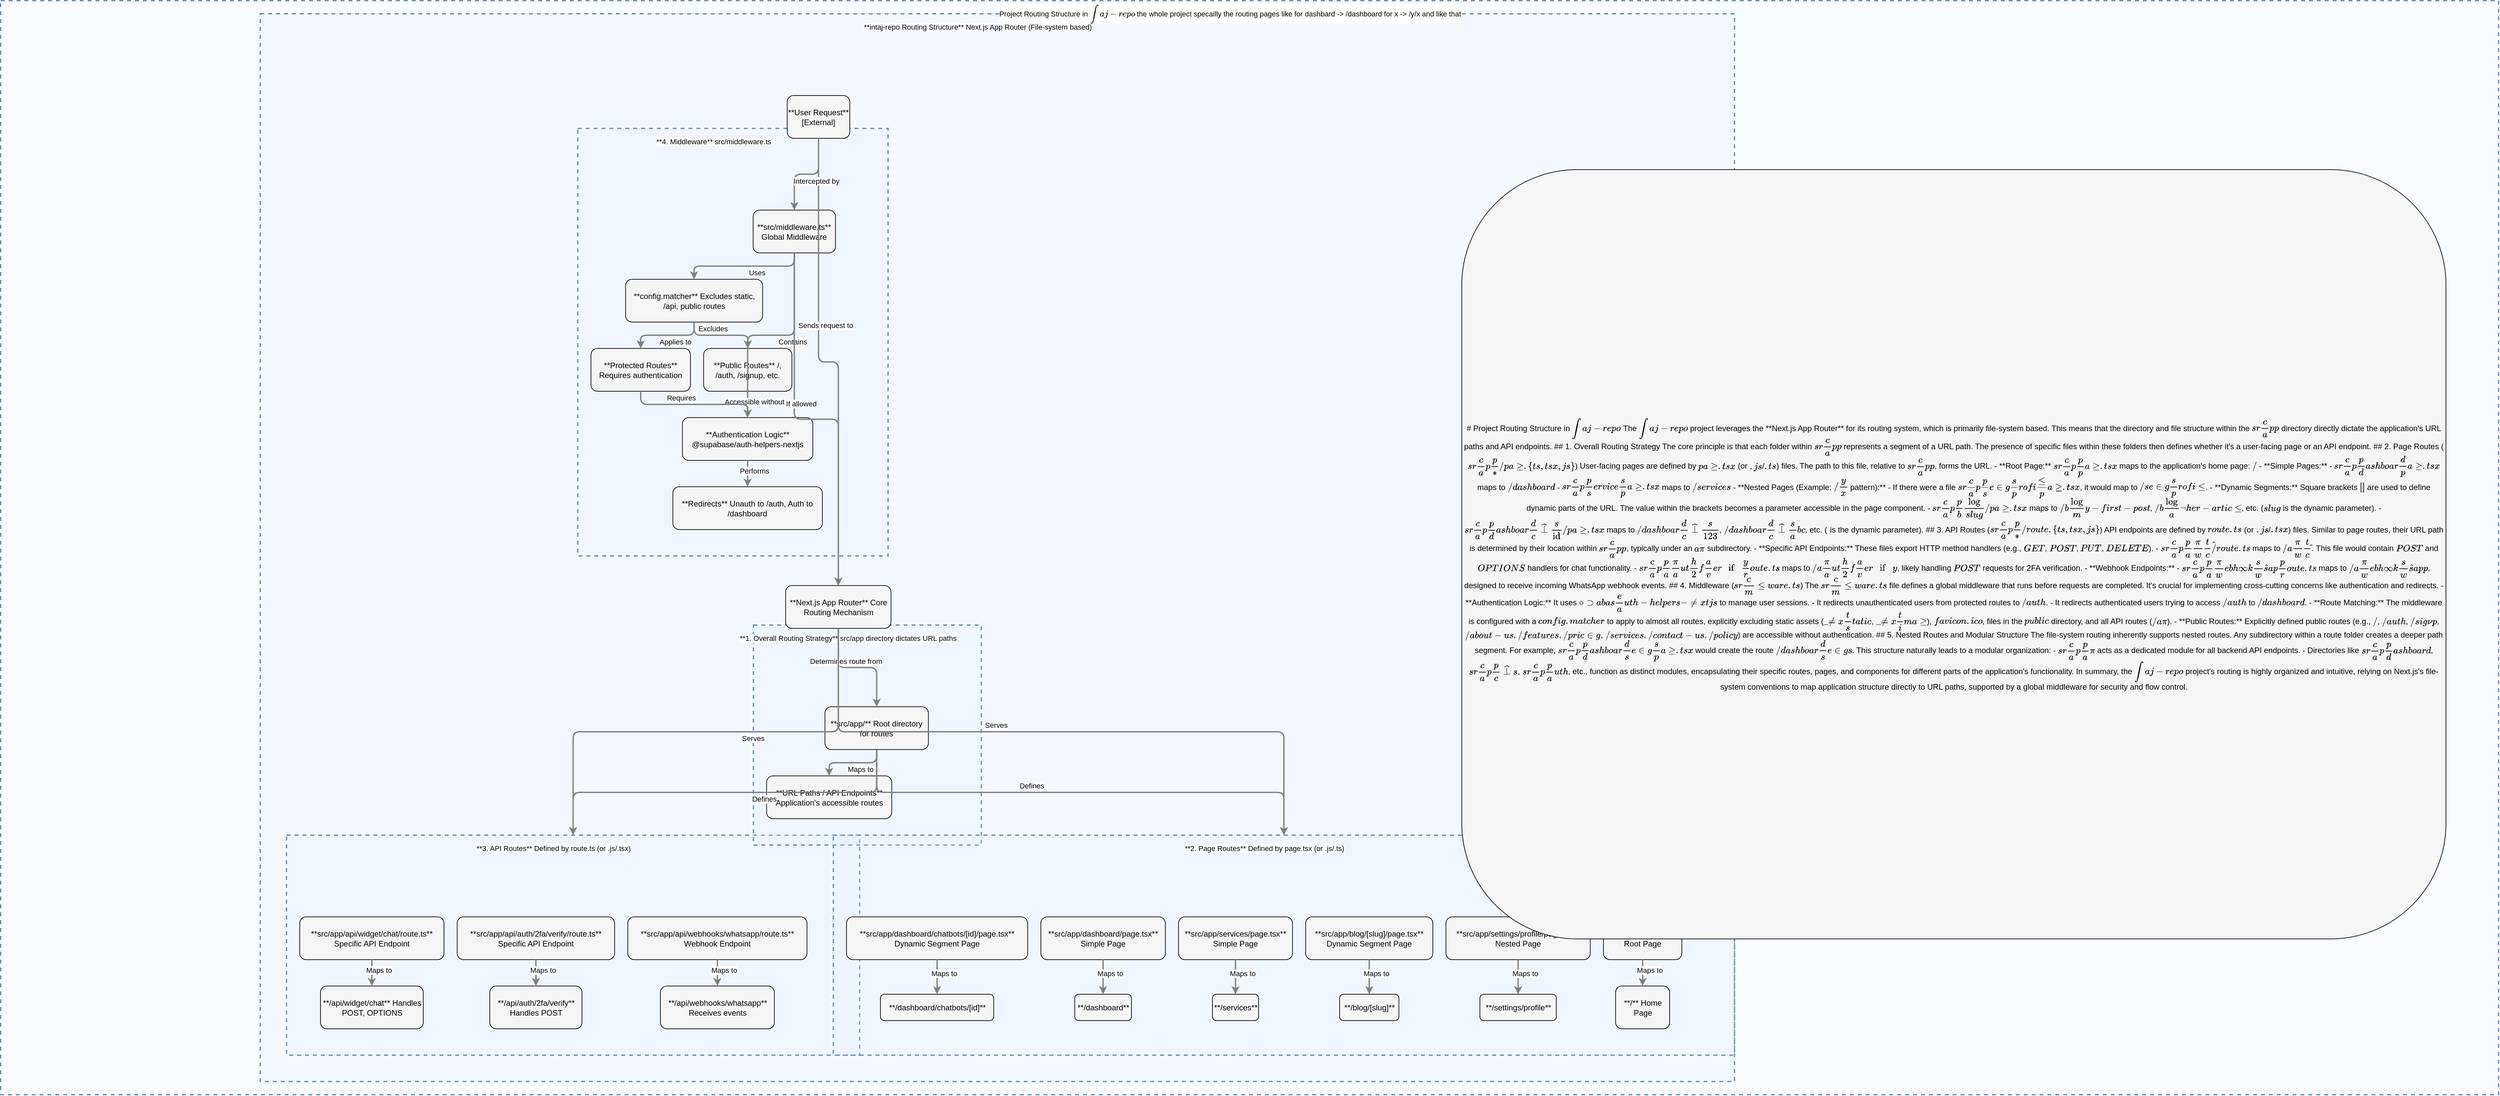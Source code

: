 <?xml version="1.0" encoding="UTF-8"?>
        <mxfile version="14.6.5" type="device">
          <diagram id="codeviz-diagram" name="System Diagram">
            <mxGraphModel dx="1000" dy="1000" grid="1" gridSize="10" guides="1" tooltips="1" connect="1" arrows="1" fold="1" page="1" pageScale="1" pageWidth="1169" pageHeight="827" math="0" shadow="0">
              <root>
                <mxCell id="0"/>
                <mxCell id="1" parent="0"/>
                <mxCell id="adf9b17d-ApiRoutes" value="" style="html=1;whiteSpace=wrap;container=1;fillColor=#dae8fc;strokeColor=#6c8ebf;dashed=1;fillOpacity=20;strokeWidth=2;containerType=none;recursiveResize=0;movable=1;resizable=1;autosize=0;dropTarget=0" vertex="1" parent="adf9b17d-IntajRepoRouting">
                  <mxGeometry x="40" y="1247" width="870" height="334" as="geometry"/>
                </mxCell>
                <mxCell id="adf9b17d-ApiRoutes_label" value="**3. API Routes**
Defined by route.ts (or .js/.tsx)" style="edgeLabel;html=1;align=center;verticalAlign=middle;resizable=0;labelBackgroundColor=white;spacing=5" vertex="1" parent="adf9b17d-IntajRepoRouting">
                  <mxGeometry x="48" y="1255" width="794" height="24" as="geometry"/>
                </mxCell>
<mxCell id="adf9b17d-Middleware" value="" style="html=1;whiteSpace=wrap;container=1;fillColor=#dae8fc;strokeColor=#6c8ebf;dashed=1;fillOpacity=20;strokeWidth=2;containerType=none;recursiveResize=0;movable=1;resizable=1;autosize=0;dropTarget=0" vertex="1" parent="adf9b17d-IntajRepoRouting">
                  <mxGeometry x="482.104" y="174" width="471" height="649" as="geometry"/>
                </mxCell>
                <mxCell id="adf9b17d-Middleware_label" value="**4. Middleware**
src/middleware.ts" style="edgeLabel;html=1;align=center;verticalAlign=middle;resizable=0;labelBackgroundColor=white;spacing=5" vertex="1" parent="adf9b17d-IntajRepoRouting">
                  <mxGeometry x="490.104" y="182" width="395" height="24" as="geometry"/>
                </mxCell>
<mxCell id="adf9b17d-OverallStrategy" value="" style="html=1;whiteSpace=wrap;container=1;fillColor=#dae8fc;strokeColor=#6c8ebf;dashed=1;fillOpacity=20;strokeWidth=2;containerType=none;recursiveResize=0;movable=1;resizable=1;autosize=0;dropTarget=0" vertex="1" parent="adf9b17d-IntajRepoRouting">
                  <mxGeometry x="748.667" y="928" width="346" height="334" as="geometry"/>
                </mxCell>
                <mxCell id="adf9b17d-OverallStrategy_label" value="**1. Overall Routing Strategy**
src/app directory dictates URL paths" style="edgeLabel;html=1;align=center;verticalAlign=middle;resizable=0;labelBackgroundColor=white;spacing=5" vertex="1" parent="adf9b17d-IntajRepoRouting">
                  <mxGeometry x="756.667" y="936" width="270" height="24" as="geometry"/>
                </mxCell>
<mxCell id="adf9b17d-PageRoutes" value="" style="html=1;whiteSpace=wrap;container=1;fillColor=#dae8fc;strokeColor=#6c8ebf;dashed=1;fillOpacity=20;strokeWidth=2;containerType=none;recursiveResize=0;movable=1;resizable=1;autosize=0;dropTarget=0" vertex="1" parent="adf9b17d-IntajRepoRouting">
                  <mxGeometry x="870" y="1247" width="1368" height="334" as="geometry"/>
                </mxCell>
                <mxCell id="adf9b17d-PageRoutes_label" value="**2. Page Routes**
Defined by page.tsx (or .js/.ts)" style="edgeLabel;html=1;align=center;verticalAlign=middle;resizable=0;labelBackgroundColor=white;spacing=5" vertex="1" parent="adf9b17d-IntajRepoRouting">
                  <mxGeometry x="878" y="1255" width="1292" height="24" as="geometry"/>
                </mxCell>
<mxCell id="adf9b17d-IntajRepoRouting" value="" style="html=1;whiteSpace=wrap;container=1;fillColor=#dae8fc;strokeColor=#6c8ebf;dashed=1;fillOpacity=20;strokeWidth=2;containerType=none;recursiveResize=0;movable=1;resizable=1;autosize=0;dropTarget=0" vertex="1" parent="adf9b17d-wrapper">
                  <mxGeometry x="394" y="20" width="2238" height="1621" as="geometry"/>
                </mxCell>
                <mxCell id="adf9b17d-IntajRepoRouting_label" value="**intaj-repo Routing Structure**
Next.js App Router (File-system based)" style="edgeLabel;html=1;align=center;verticalAlign=middle;resizable=0;labelBackgroundColor=white;spacing=5" vertex="1" parent="adf9b17d-wrapper">
                  <mxGeometry x="402" y="28" width="2162" height="24" as="geometry"/>
                </mxCell>
<mxCell id="adf9b17d-wrapper" value="" style="html=1;whiteSpace=wrap;container=1;fillColor=#dae8fc;strokeColor=#6c8ebf;dashed=1;fillOpacity=20;strokeWidth=2;containerType=none;recursiveResize=0;movable=1;resizable=1;autosize=0;dropTarget=0" vertex="1" parent="1">
                  <mxGeometry x="374" y="0" width="3792" height="1661" as="geometry"/>
                </mxCell>
                <mxCell id="adf9b17d-wrapper_label" value="Project Routing Structure in `intaj-repo`
the whole project specailly the routing pages 

like for dashbard -&gt; /dashboard
for x -&gt; /y/x

and like that" style="edgeLabel;html=1;align=center;verticalAlign=middle;resizable=0;labelBackgroundColor=white;spacing=5" vertex="1" parent="1">
                  <mxGeometry x="382" y="8" width="3716" height="24" as="geometry"/>
                </mxCell>
                <mxCell id="adf9b17d-report" value="# Project Routing Structure in `intaj-repo`

The `intaj-repo` project leverages the **Next.js App Router** for its routing system, which is primarily file-system based. This means that the directory and file structure within the `src/app` directory directly dictate the application&apos;s URL paths and API endpoints.

## 1. Overall Routing Strategy

The core principle is that each folder within `src/app` represents a segment of a URL path. The presence of specific files within these folders then defines whether it&apos;s a user-facing page or an API endpoint.

## 2. Page Routes (`src/app/**/page.{ts,tsx,js}`)

User-facing pages are defined by `page.tsx` (or `.js`/`.ts`) files. The path to this file, relative to `src/app`, forms the URL.

-   **Root Page:** `src/app/page.tsx` maps to the application&apos;s home page: `/`
-   **Simple Pages:**
    -   `src/app/dashboard/page.tsx` maps to `/dashboard`
    -   `src/app/services/page.tsx` maps to `/services`
-   **Nested Pages (Example:&amp;#32;`/y/x`&amp;#32;pattern):**
    -   If there were a file `src/app/settings/profile/page.tsx`, it would map to `/settings/profile`.
-   **Dynamic Segments:** Square brackets `[]` are used to define dynamic parts of the URL. The value within the brackets becomes a parameter accessible in the page component.
    -   `src/app/blog/[slug]/page.tsx` maps to `/blog/my-first-post`, `/blog/another-article`, etc. (`slug` is the dynamic parameter).
    -   `src/app/dashboard/chatbots/[id]/page.tsx` maps to `/dashboard/chatbots/123`, `/dashboard/chatbots/abc`, etc. (`id` is the dynamic parameter).

## 3. API Routes (`src/app/**/route.{ts,tsx,js}`)

API endpoints are defined by `route.ts` (or `.js`/`.tsx`) files. Similar to page routes, their URL path is determined by their location within `src/app`, typically under an `api` subdirectory.

-   **Specific API Endpoints:** These files export HTTP method handlers (e.g., `GET`, `POST`, `PUT`, `DELETE`).
    -   `src/app/api/widget/chat/route.ts` maps to `/api/widget/chat`. This file would contain `POST` and `OPTIONS` handlers for chat functionality.
    -   `src/app/api/auth/2fa/verify/route.ts` maps to `/api/auth/2fa/verify`, likely handling `POST` requests for 2FA verification.
-   **Webhook Endpoints:**
    -   `src/app/api/webhooks/whatsapp/route.ts` maps to `/api/webhooks/whatsapp`, designed to receive incoming WhatsApp webhook events.

## 4. Middleware (`src/middleware.ts`)

The `src/middleware.ts` file defines a global middleware that runs before requests are completed. It&apos;s crucial for implementing cross-cutting concerns like authentication and redirects.

-   **Authentication Logic:** It uses `@supabase/auth-helpers-nextjs` to manage user sessions.
    -   It redirects unauthenticated users from protected routes to `/auth`.
    -   It redirects authenticated users trying to access `/auth` to `/dashboard`.
-   **Route Matching:** The middleware is configured with a `config.matcher` to apply to almost all routes, explicitly excluding static assets (`_next/static`, `_next/image`), `favicon.ico`, files in the `public` directory, and all API routes (`/api`).
-   **Public Routes:** Explicitly defined public routes (e.g., `/`, `/auth`, `/signup`, `/about-us`, `/features`, `/pricing`, `/services`, `/contact-us`, `/policy`) are accessible without authentication.

## 5. Nested Routes and Modular Structure

The file-system routing inherently supports nested routes. Any subdirectory within a route folder creates a deeper path segment. For example, `src/app/dashboard/settings/page.tsx` would create the route `/dashboard/settings`.

This structure naturally leads to a modular organization:

-   `src/app/api` acts as a dedicated module for all backend API endpoints.
-   Directories like `src/app/dashboard`, `src/app/chatbots`, `src/app/auth`, etc., function as distinct modules, encapsulating their specific routes, pages, and components for different parts of the application&apos;s functionality.

In summary, the `intaj-repo` project&apos;s routing is highly organized and intuitive, relying on Next.js&apos;s file-system conventions to map application structure directly to URL paths, supported by a global middleware for security and flow control." style="rounded=1;whiteSpace=wrap;html=1;fillColor=#f5f5f5" vertex="1" parent="adf9b17d-wrapper">
                      <mxGeometry x="2218" y="256.5" width="1494" height="1168" as="geometry"/>
                    </mxCell>
<mxCell id="adf9b17d-NXR" value="**Next.js App Router**
Core Routing Mechanism" style="rounded=1;whiteSpace=wrap;html=1;fillColor=#f5f5f5" vertex="1" parent="adf9b17d-IntajRepoRouting">
                      <mxGeometry x="797.562" y="868" width="160" height="65" as="geometry"/>
                    </mxCell>
<mxCell id="adf9b17d-U1" value="**User Request**
[External]" style="rounded=1;whiteSpace=wrap;html=1;fillColor=#f5f5f5" vertex="1" parent="adf9b17d-IntajRepoRouting">
                      <mxGeometry x="800" y="124" width="95" height="65" as="geometry"/>
                    </mxCell>
<mxCell id="adf9b17d-A_AUTH" value="**src/app/api/auth/2fa/verify/route.ts**
Specific API Endpoint" style="rounded=1;whiteSpace=wrap;html=1;fillColor=#f5f5f5" vertex="1" parent="adf9b17d-ApiRoutes">
                      <mxGeometry x="259" y="124" width="239" height="65" as="geometry"/>
                    </mxCell>
<mxCell id="adf9b17d-A_WEBHOOK" value="**src/app/api/webhooks/whatsapp/route.ts**
Webhook Endpoint" style="rounded=1;whiteSpace=wrap;html=1;fillColor=#f5f5f5" vertex="1" parent="adf9b17d-ApiRoutes">
                      <mxGeometry x="518" y="124" width="272" height="65" as="geometry"/>
                    </mxCell>
<mxCell id="adf9b17d-A_WIDGET" value="**src/app/api/widget/chat/route.ts**
Specific API Endpoint" style="rounded=1;whiteSpace=wrap;html=1;fillColor=#f5f5f5" vertex="1" parent="adf9b17d-ApiRoutes">
                      <mxGeometry x="20" y="124" width="219" height="65" as="geometry"/>
                    </mxCell>
<mxCell id="adf9b17d-API_AUTH" value="**/api/auth/2fa/verify**
Handles POST" style="rounded=1;whiteSpace=wrap;html=1;fillColor=#f5f5f5" vertex="1" parent="adf9b17d-ApiRoutes">
                      <mxGeometry x="308.5" y="229" width="140" height="65" as="geometry"/>
                    </mxCell>
<mxCell id="adf9b17d-API_WEBHOOK" value="**/api/webhooks/whatsapp**
Receives events" style="rounded=1;whiteSpace=wrap;html=1;fillColor=#f5f5f5" vertex="1" parent="adf9b17d-ApiRoutes">
                      <mxGeometry x="567.5" y="229" width="173" height="65" as="geometry"/>
                    </mxCell>
<mxCell id="adf9b17d-API_WIDGET" value="**/api/widget/chat**
Handles POST, OPTIONS" style="rounded=1;whiteSpace=wrap;html=1;fillColor=#f5f5f5" vertex="1" parent="adf9b17d-ApiRoutes">
                      <mxGeometry x="51.5" y="229" width="156" height="65" as="geometry"/>
                    </mxCell>
<mxCell id="adf9b17d-M_AUTH" value="**Authentication Logic**
@supabase/auth-helpers-nextjs" style="rounded=1;whiteSpace=wrap;html=1;fillColor=#f5f5f5" vertex="1" parent="adf9b17d-Middleware">
                      <mxGeometry x="158.792" y="439" width="198" height="65" as="geometry"/>
                    </mxCell>
<mxCell id="adf9b17d-M_FILE" value="**src/middleware.ts**
Global Middleware" style="rounded=1;whiteSpace=wrap;html=1;fillColor=#f5f5f5" vertex="1" parent="adf9b17d-Middleware">
                      <mxGeometry x="266.167" y="124" width="125" height="65" as="geometry"/>
                    </mxCell>
<mxCell id="adf9b17d-M_MATCHER" value="**config.matcher**
Excludes static, /api, public routes" style="rounded=1;whiteSpace=wrap;html=1;fillColor=#f5f5f5" vertex="1" parent="adf9b17d-Middleware">
                      <mxGeometry x="72.542" y="229" width="208" height="65" as="geometry"/>
                    </mxCell>
<mxCell id="adf9b17d-M_PROTECTED" value="**Protected Routes**
Requires authentication" style="rounded=1;whiteSpace=wrap;html=1;fillColor=#f5f5f5" vertex="1" parent="adf9b17d-Middleware">
                      <mxGeometry x="20" y="334" width="151" height="65" as="geometry"/>
                    </mxCell>
<mxCell id="adf9b17d-M_PUBLIC" value="**Public Routes**
/, /auth, /signup, etc." style="rounded=1;whiteSpace=wrap;html=1;fillColor=#f5f5f5" vertex="1" parent="adf9b17d-Middleware">
                      <mxGeometry x="191" y="334" width="134" height="65" as="geometry"/>
                    </mxCell>
<mxCell id="adf9b17d-M_REDIRECTS" value="**Redirects**
Unauth to /auth, Auth to /dashboard" style="rounded=1;whiteSpace=wrap;html=1;fillColor=#f5f5f5" vertex="1" parent="adf9b17d-Middleware">
                      <mxGeometry x="144.292" y="544" width="227" height="65" as="geometry"/>
                    </mxCell>
<mxCell id="adf9b17d-SRCAP" value="**src/app/**
Root directory for routes" style="rounded=1;whiteSpace=wrap;html=1;fillColor=#f5f5f5" vertex="1" parent="adf9b17d-OverallStrategy">
                      <mxGeometry x="108.625" y="124" width="157" height="65" as="geometry"/>
                    </mxCell>
<mxCell id="adf9b17d-URLPATHS" value="**URL Paths / API Endpoints**
Application&apos;s accessible routes" style="rounded=1;whiteSpace=wrap;html=1;fillColor=#f5f5f5" vertex="1" parent="adf9b17d-OverallStrategy">
                      <mxGeometry x="20" y="229" width="190" height="65" as="geometry"/>
                    </mxCell>
<mxCell id="adf9b17d-P_DASH" value="**src/app/dashboard/page.tsx**
Simple Page" style="rounded=1;whiteSpace=wrap;html=1;fillColor=#f5f5f5" vertex="1" parent="adf9b17d-PageRoutes">
                      <mxGeometry x="315" y="124" width="189" height="65" as="geometry"/>
                    </mxCell>
<mxCell id="adf9b17d-P_DYN_BLOG" value="**src/app/blog/[slug]/page.tsx**
Dynamic Segment Page" style="rounded=1;whiteSpace=wrap;html=1;fillColor=#f5f5f5" vertex="1" parent="adf9b17d-PageRoutes">
                      <mxGeometry x="717" y="124" width="193" height="65" as="geometry"/>
                    </mxCell>
<mxCell id="adf9b17d-P_DYN_CHAT" value="**src/app/dashboard/chatbots/[id]/page.tsx**
Dynamic Segment Page" style="rounded=1;whiteSpace=wrap;html=1;fillColor=#f5f5f5" vertex="1" parent="adf9b17d-PageRoutes">
                      <mxGeometry x="20" y="124" width="275" height="65" as="geometry"/>
                    </mxCell>
<mxCell id="adf9b17d-P_NEST" value="**src/app/settings/profile/page.tsx**
Nested Page" style="rounded=1;whiteSpace=wrap;html=1;fillColor=#f5f5f5" vertex="1" parent="adf9b17d-PageRoutes">
                      <mxGeometry x="930" y="124" width="219" height="65" as="geometry"/>
                    </mxCell>
<mxCell id="adf9b17d-P_ROOT" value="**src/app/page.tsx**
Root Page" style="rounded=1;whiteSpace=wrap;html=1;fillColor=#f5f5f5" vertex="1" parent="adf9b17d-PageRoutes">
                      <mxGeometry x="1169" y="124" width="119" height="65" as="geometry"/>
                    </mxCell>
<mxCell id="adf9b17d-P_SERV" value="**src/app/services/page.tsx**
Simple Page" style="rounded=1;whiteSpace=wrap;html=1;fillColor=#f5f5f5" vertex="1" parent="adf9b17d-PageRoutes">
                      <mxGeometry x="524" y="124" width="173" height="65" as="geometry"/>
                    </mxCell>
<mxCell id="adf9b17d-URL_DASH" value="**/dashboard**" style="rounded=1;whiteSpace=wrap;html=1;fillColor=#f5f5f5" vertex="1" parent="adf9b17d-PageRoutes">
                      <mxGeometry x="366.5" y="241.5" width="86" height="40" as="geometry"/>
                    </mxCell>
<mxCell id="adf9b17d-URL_DYN_BLOG" value="**/blog/[slug]**" style="rounded=1;whiteSpace=wrap;html=1;fillColor=#f5f5f5" vertex="1" parent="adf9b17d-PageRoutes">
                      <mxGeometry x="768.5" y="241.5" width="90" height="40" as="geometry"/>
                    </mxCell>
<mxCell id="adf9b17d-URL_DYN_CHAT" value="**/dashboard/chatbots/[id]**" style="rounded=1;whiteSpace=wrap;html=1;fillColor=#f5f5f5" vertex="1" parent="adf9b17d-PageRoutes">
                      <mxGeometry x="71.5" y="241.5" width="172" height="40" as="geometry"/>
                    </mxCell>
<mxCell id="adf9b17d-URL_NEST" value="**/settings/profile**" style="rounded=1;whiteSpace=wrap;html=1;fillColor=#f5f5f5" vertex="1" parent="adf9b17d-PageRoutes">
                      <mxGeometry x="981.5" y="241.5" width="116" height="40" as="geometry"/>
                    </mxCell>
<mxCell id="adf9b17d-URL_ROOT" value="**/**
Home Page" style="rounded=1;whiteSpace=wrap;html=1;fillColor=#f5f5f5" vertex="1" parent="adf9b17d-PageRoutes">
                      <mxGeometry x="1187.5" y="229" width="82" height="65" as="geometry"/>
                    </mxCell>
<mxCell id="adf9b17d-URL_SERV" value="**/services**" style="rounded=1;whiteSpace=wrap;html=1;fillColor=#f5f5f5" vertex="1" parent="adf9b17d-PageRoutes">
                      <mxGeometry x="575.5" y="241.5" width="70" height="40" as="geometry"/>
                    </mxCell>
                <mxCell id="edge-adf9b17d-L_SRCAP_URLPATHS_0" style="edgeStyle=orthogonalEdgeStyle;rounded=1;orthogonalLoop=1;jettySize=auto;html=1;strokeColor=#808080;strokeWidth=2;jumpStyle=arc;jumpSize=10;spacing=15;labelBackgroundColor=white;labelBorderColor=none" edge="1" parent="1" source="adf9b17d-SRCAP" target="adf9b17d-URLPATHS">
                    <mxGeometry relative="1" as="geometry"/>
                  </mxCell>
                  <mxCell id="edge-adf9b17d-L_SRCAP_URLPATHS_0_label" value="Maps to" style="edgeLabel;html=1;align=center;verticalAlign=middle;resizable=0;points=[];" vertex="1" connectable="0" parent="edge-adf9b17d-L_SRCAP_URLPATHS_0">
                    <mxGeometry x="-0.2" y="10" relative="1" as="geometry">
                      <mxPoint as="offset"/>
                    </mxGeometry>
                  </mxCell>
<mxCell id="edge-adf9b17d-L_P_ROOT_URL_ROOT_1" style="edgeStyle=orthogonalEdgeStyle;rounded=1;orthogonalLoop=1;jettySize=auto;html=1;strokeColor=#808080;strokeWidth=2;jumpStyle=arc;jumpSize=10;spacing=15;labelBackgroundColor=white;labelBorderColor=none" edge="1" parent="1" source="adf9b17d-P_ROOT" target="adf9b17d-URL_ROOT">
                    <mxGeometry relative="1" as="geometry"/>
                  </mxCell>
                  <mxCell id="edge-adf9b17d-L_P_ROOT_URL_ROOT_1_label" value="Maps to" style="edgeLabel;html=1;align=center;verticalAlign=middle;resizable=0;points=[];" vertex="1" connectable="0" parent="edge-adf9b17d-L_P_ROOT_URL_ROOT_1">
                    <mxGeometry x="-0.2" y="10" relative="1" as="geometry">
                      <mxPoint as="offset"/>
                    </mxGeometry>
                  </mxCell>
<mxCell id="edge-adf9b17d-L_P_DASH_URL_DASH_2" style="edgeStyle=orthogonalEdgeStyle;rounded=1;orthogonalLoop=1;jettySize=auto;html=1;strokeColor=#808080;strokeWidth=2;jumpStyle=arc;jumpSize=10;spacing=15;labelBackgroundColor=white;labelBorderColor=none" edge="1" parent="1" source="adf9b17d-P_DASH" target="adf9b17d-URL_DASH">
                    <mxGeometry relative="1" as="geometry"/>
                  </mxCell>
                  <mxCell id="edge-adf9b17d-L_P_DASH_URL_DASH_2_label" value="Maps to" style="edgeLabel;html=1;align=center;verticalAlign=middle;resizable=0;points=[];" vertex="1" connectable="0" parent="edge-adf9b17d-L_P_DASH_URL_DASH_2">
                    <mxGeometry x="-0.2" y="10" relative="1" as="geometry">
                      <mxPoint as="offset"/>
                    </mxGeometry>
                  </mxCell>
<mxCell id="edge-adf9b17d-L_P_SERV_URL_SERV_3" style="edgeStyle=orthogonalEdgeStyle;rounded=1;orthogonalLoop=1;jettySize=auto;html=1;strokeColor=#808080;strokeWidth=2;jumpStyle=arc;jumpSize=10;spacing=15;labelBackgroundColor=white;labelBorderColor=none" edge="1" parent="1" source="adf9b17d-P_SERV" target="adf9b17d-URL_SERV">
                    <mxGeometry relative="1" as="geometry"/>
                  </mxCell>
                  <mxCell id="edge-adf9b17d-L_P_SERV_URL_SERV_3_label" value="Maps to" style="edgeLabel;html=1;align=center;verticalAlign=middle;resizable=0;points=[];" vertex="1" connectable="0" parent="edge-adf9b17d-L_P_SERV_URL_SERV_3">
                    <mxGeometry x="-0.2" y="10" relative="1" as="geometry">
                      <mxPoint as="offset"/>
                    </mxGeometry>
                  </mxCell>
<mxCell id="edge-adf9b17d-L_P_NEST_URL_NEST_4" style="edgeStyle=orthogonalEdgeStyle;rounded=1;orthogonalLoop=1;jettySize=auto;html=1;strokeColor=#808080;strokeWidth=2;jumpStyle=arc;jumpSize=10;spacing=15;labelBackgroundColor=white;labelBorderColor=none" edge="1" parent="1" source="adf9b17d-P_NEST" target="adf9b17d-URL_NEST">
                    <mxGeometry relative="1" as="geometry"/>
                  </mxCell>
                  <mxCell id="edge-adf9b17d-L_P_NEST_URL_NEST_4_label" value="Maps to" style="edgeLabel;html=1;align=center;verticalAlign=middle;resizable=0;points=[];" vertex="1" connectable="0" parent="edge-adf9b17d-L_P_NEST_URL_NEST_4">
                    <mxGeometry x="-0.2" y="10" relative="1" as="geometry">
                      <mxPoint as="offset"/>
                    </mxGeometry>
                  </mxCell>
<mxCell id="edge-adf9b17d-L_P_DYN_BLOG_URL_DYN_BLOG_5" style="edgeStyle=orthogonalEdgeStyle;rounded=1;orthogonalLoop=1;jettySize=auto;html=1;strokeColor=#808080;strokeWidth=2;jumpStyle=arc;jumpSize=10;spacing=15;labelBackgroundColor=white;labelBorderColor=none" edge="1" parent="1" source="adf9b17d-P_DYN_BLOG" target="adf9b17d-URL_DYN_BLOG">
                    <mxGeometry relative="1" as="geometry"/>
                  </mxCell>
                  <mxCell id="edge-adf9b17d-L_P_DYN_BLOG_URL_DYN_BLOG_5_label" value="Maps to" style="edgeLabel;html=1;align=center;verticalAlign=middle;resizable=0;points=[];" vertex="1" connectable="0" parent="edge-adf9b17d-L_P_DYN_BLOG_URL_DYN_BLOG_5">
                    <mxGeometry x="-0.2" y="10" relative="1" as="geometry">
                      <mxPoint as="offset"/>
                    </mxGeometry>
                  </mxCell>
<mxCell id="edge-adf9b17d-L_P_DYN_CHAT_URL_DYN_CHAT_6" style="edgeStyle=orthogonalEdgeStyle;rounded=1;orthogonalLoop=1;jettySize=auto;html=1;strokeColor=#808080;strokeWidth=2;jumpStyle=arc;jumpSize=10;spacing=15;labelBackgroundColor=white;labelBorderColor=none" edge="1" parent="1" source="adf9b17d-P_DYN_CHAT" target="adf9b17d-URL_DYN_CHAT">
                    <mxGeometry relative="1" as="geometry"/>
                  </mxCell>
                  <mxCell id="edge-adf9b17d-L_P_DYN_CHAT_URL_DYN_CHAT_6_label" value="Maps to" style="edgeLabel;html=1;align=center;verticalAlign=middle;resizable=0;points=[];" vertex="1" connectable="0" parent="edge-adf9b17d-L_P_DYN_CHAT_URL_DYN_CHAT_6">
                    <mxGeometry x="-0.2" y="10" relative="1" as="geometry">
                      <mxPoint as="offset"/>
                    </mxGeometry>
                  </mxCell>
<mxCell id="edge-adf9b17d-L_A_WIDGET_API_WIDGET_7" style="edgeStyle=orthogonalEdgeStyle;rounded=1;orthogonalLoop=1;jettySize=auto;html=1;strokeColor=#808080;strokeWidth=2;jumpStyle=arc;jumpSize=10;spacing=15;labelBackgroundColor=white;labelBorderColor=none" edge="1" parent="1" source="adf9b17d-A_WIDGET" target="adf9b17d-API_WIDGET">
                    <mxGeometry relative="1" as="geometry"/>
                  </mxCell>
                  <mxCell id="edge-adf9b17d-L_A_WIDGET_API_WIDGET_7_label" value="Maps to" style="edgeLabel;html=1;align=center;verticalAlign=middle;resizable=0;points=[];" vertex="1" connectable="0" parent="edge-adf9b17d-L_A_WIDGET_API_WIDGET_7">
                    <mxGeometry x="-0.2" y="10" relative="1" as="geometry">
                      <mxPoint as="offset"/>
                    </mxGeometry>
                  </mxCell>
<mxCell id="edge-adf9b17d-L_A_AUTH_API_AUTH_8" style="edgeStyle=orthogonalEdgeStyle;rounded=1;orthogonalLoop=1;jettySize=auto;html=1;strokeColor=#808080;strokeWidth=2;jumpStyle=arc;jumpSize=10;spacing=15;labelBackgroundColor=white;labelBorderColor=none" edge="1" parent="1" source="adf9b17d-A_AUTH" target="adf9b17d-API_AUTH">
                    <mxGeometry relative="1" as="geometry"/>
                  </mxCell>
                  <mxCell id="edge-adf9b17d-L_A_AUTH_API_AUTH_8_label" value="Maps to" style="edgeLabel;html=1;align=center;verticalAlign=middle;resizable=0;points=[];" vertex="1" connectable="0" parent="edge-adf9b17d-L_A_AUTH_API_AUTH_8">
                    <mxGeometry x="-0.2" y="10" relative="1" as="geometry">
                      <mxPoint as="offset"/>
                    </mxGeometry>
                  </mxCell>
<mxCell id="edge-adf9b17d-L_A_WEBHOOK_API_WEBHOOK_9" style="edgeStyle=orthogonalEdgeStyle;rounded=1;orthogonalLoop=1;jettySize=auto;html=1;strokeColor=#808080;strokeWidth=2;jumpStyle=arc;jumpSize=10;spacing=15;labelBackgroundColor=white;labelBorderColor=none" edge="1" parent="1" source="adf9b17d-A_WEBHOOK" target="adf9b17d-API_WEBHOOK">
                    <mxGeometry relative="1" as="geometry"/>
                  </mxCell>
                  <mxCell id="edge-adf9b17d-L_A_WEBHOOK_API_WEBHOOK_9_label" value="Maps to" style="edgeLabel;html=1;align=center;verticalAlign=middle;resizable=0;points=[];" vertex="1" connectable="0" parent="edge-adf9b17d-L_A_WEBHOOK_API_WEBHOOK_9">
                    <mxGeometry x="-0.2" y="10" relative="1" as="geometry">
                      <mxPoint as="offset"/>
                    </mxGeometry>
                  </mxCell>
<mxCell id="edge-adf9b17d-L_M_FILE_M_AUTH_10" style="edgeStyle=orthogonalEdgeStyle;rounded=1;orthogonalLoop=1;jettySize=auto;html=1;strokeColor=#808080;strokeWidth=2;jumpStyle=arc;jumpSize=10;spacing=15;labelBackgroundColor=white;labelBorderColor=none" edge="1" parent="1" source="adf9b17d-M_FILE" target="adf9b17d-M_AUTH">
                    <mxGeometry relative="1" as="geometry"/>
                  </mxCell>
                  <mxCell id="edge-adf9b17d-L_M_FILE_M_AUTH_10_label" value="Contains" style="edgeLabel;html=1;align=center;verticalAlign=middle;resizable=0;points=[];" vertex="1" connectable="0" parent="edge-adf9b17d-L_M_FILE_M_AUTH_10">
                    <mxGeometry x="-0.2" y="10" relative="1" as="geometry">
                      <mxPoint as="offset"/>
                    </mxGeometry>
                  </mxCell>
<mxCell id="edge-adf9b17d-L_M_AUTH_M_REDIRECTS_11" style="edgeStyle=orthogonalEdgeStyle;rounded=1;orthogonalLoop=1;jettySize=auto;html=1;strokeColor=#808080;strokeWidth=2;jumpStyle=arc;jumpSize=10;spacing=15;labelBackgroundColor=white;labelBorderColor=none" edge="1" parent="1" source="adf9b17d-M_AUTH" target="adf9b17d-M_REDIRECTS">
                    <mxGeometry relative="1" as="geometry"/>
                  </mxCell>
                  <mxCell id="edge-adf9b17d-L_M_AUTH_M_REDIRECTS_11_label" value="Performs" style="edgeLabel;html=1;align=center;verticalAlign=middle;resizable=0;points=[];" vertex="1" connectable="0" parent="edge-adf9b17d-L_M_AUTH_M_REDIRECTS_11">
                    <mxGeometry x="-0.2" y="10" relative="1" as="geometry">
                      <mxPoint as="offset"/>
                    </mxGeometry>
                  </mxCell>
<mxCell id="edge-adf9b17d-L_M_FILE_M_MATCHER_12" style="edgeStyle=orthogonalEdgeStyle;rounded=1;orthogonalLoop=1;jettySize=auto;html=1;strokeColor=#808080;strokeWidth=2;jumpStyle=arc;jumpSize=10;spacing=15;labelBackgroundColor=white;labelBorderColor=none" edge="1" parent="1" source="adf9b17d-M_FILE" target="adf9b17d-M_MATCHER">
                    <mxGeometry relative="1" as="geometry"/>
                  </mxCell>
                  <mxCell id="edge-adf9b17d-L_M_FILE_M_MATCHER_12_label" value="Uses" style="edgeLabel;html=1;align=center;verticalAlign=middle;resizable=0;points=[];" vertex="1" connectable="0" parent="edge-adf9b17d-L_M_FILE_M_MATCHER_12">
                    <mxGeometry x="-0.2" y="10" relative="1" as="geometry">
                      <mxPoint as="offset"/>
                    </mxGeometry>
                  </mxCell>
<mxCell id="edge-adf9b17d-L_M_MATCHER_M_PROTECTED_13" style="edgeStyle=orthogonalEdgeStyle;rounded=1;orthogonalLoop=1;jettySize=auto;html=1;strokeColor=#808080;strokeWidth=2;jumpStyle=arc;jumpSize=10;spacing=15;labelBackgroundColor=white;labelBorderColor=none" edge="1" parent="1" source="adf9b17d-M_MATCHER" target="adf9b17d-M_PROTECTED">
                    <mxGeometry relative="1" as="geometry"/>
                  </mxCell>
                  <mxCell id="edge-adf9b17d-L_M_MATCHER_M_PROTECTED_13_label" value="Applies to" style="edgeLabel;html=1;align=center;verticalAlign=middle;resizable=0;points=[];" vertex="1" connectable="0" parent="edge-adf9b17d-L_M_MATCHER_M_PROTECTED_13">
                    <mxGeometry x="-0.2" y="10" relative="1" as="geometry">
                      <mxPoint as="offset"/>
                    </mxGeometry>
                  </mxCell>
<mxCell id="edge-adf9b17d-L_M_MATCHER_M_PUBLIC_14" style="edgeStyle=orthogonalEdgeStyle;rounded=1;orthogonalLoop=1;jettySize=auto;html=1;strokeColor=#808080;strokeWidth=2;jumpStyle=arc;jumpSize=10;spacing=15;labelBackgroundColor=white;labelBorderColor=none" edge="1" parent="1" source="adf9b17d-M_MATCHER" target="adf9b17d-M_PUBLIC">
                    <mxGeometry relative="1" as="geometry"/>
                  </mxCell>
                  <mxCell id="edge-adf9b17d-L_M_MATCHER_M_PUBLIC_14_label" value="Excludes" style="edgeLabel;html=1;align=center;verticalAlign=middle;resizable=0;points=[];" vertex="1" connectable="0" parent="edge-adf9b17d-L_M_MATCHER_M_PUBLIC_14">
                    <mxGeometry x="-0.2" y="10" relative="1" as="geometry">
                      <mxPoint as="offset"/>
                    </mxGeometry>
                  </mxCell>
<mxCell id="edge-adf9b17d-L_M_PUBLIC_M_AUTH_15" style="edgeStyle=orthogonalEdgeStyle;rounded=1;orthogonalLoop=1;jettySize=auto;html=1;strokeColor=#808080;strokeWidth=2;jumpStyle=arc;jumpSize=10;spacing=15;labelBackgroundColor=white;labelBorderColor=none" edge="1" parent="1" source="adf9b17d-M_PUBLIC" target="adf9b17d-M_AUTH">
                    <mxGeometry relative="1" as="geometry"/>
                  </mxCell>
                  <mxCell id="edge-adf9b17d-L_M_PUBLIC_M_AUTH_15_label" value="Accessible without" style="edgeLabel;html=1;align=center;verticalAlign=middle;resizable=0;points=[];" vertex="1" connectable="0" parent="edge-adf9b17d-L_M_PUBLIC_M_AUTH_15">
                    <mxGeometry x="-0.2" y="10" relative="1" as="geometry">
                      <mxPoint as="offset"/>
                    </mxGeometry>
                  </mxCell>
<mxCell id="edge-adf9b17d-L_M_PROTECTED_M_AUTH_16" style="edgeStyle=orthogonalEdgeStyle;rounded=1;orthogonalLoop=1;jettySize=auto;html=1;strokeColor=#808080;strokeWidth=2;jumpStyle=arc;jumpSize=10;spacing=15;labelBackgroundColor=white;labelBorderColor=none" edge="1" parent="1" source="adf9b17d-M_PROTECTED" target="adf9b17d-M_AUTH">
                    <mxGeometry relative="1" as="geometry"/>
                  </mxCell>
                  <mxCell id="edge-adf9b17d-L_M_PROTECTED_M_AUTH_16_label" value="Requires" style="edgeLabel;html=1;align=center;verticalAlign=middle;resizable=0;points=[];" vertex="1" connectable="0" parent="edge-adf9b17d-L_M_PROTECTED_M_AUTH_16">
                    <mxGeometry x="-0.2" y="10" relative="1" as="geometry">
                      <mxPoint as="offset"/>
                    </mxGeometry>
                  </mxCell>
<mxCell id="edge-adf9b17d-L_U1_NXR_17" style="edgeStyle=orthogonalEdgeStyle;rounded=1;orthogonalLoop=1;jettySize=auto;html=1;strokeColor=#808080;strokeWidth=2;jumpStyle=arc;jumpSize=10;spacing=15;labelBackgroundColor=white;labelBorderColor=none" edge="1" parent="1" source="adf9b17d-U1" target="adf9b17d-NXR">
                    <mxGeometry relative="1" as="geometry"/>
                  </mxCell>
                  <mxCell id="edge-adf9b17d-L_U1_NXR_17_label" value="Sends request to" style="edgeLabel;html=1;align=center;verticalAlign=middle;resizable=0;points=[];" vertex="1" connectable="0" parent="edge-adf9b17d-L_U1_NXR_17">
                    <mxGeometry x="-0.2" y="10" relative="1" as="geometry">
                      <mxPoint as="offset"/>
                    </mxGeometry>
                  </mxCell>
<mxCell id="edge-adf9b17d-L_NXR_SRCAP_18" style="edgeStyle=orthogonalEdgeStyle;rounded=1;orthogonalLoop=1;jettySize=auto;html=1;strokeColor=#808080;strokeWidth=2;jumpStyle=arc;jumpSize=10;spacing=15;labelBackgroundColor=white;labelBorderColor=none" edge="1" parent="1" source="adf9b17d-NXR" target="adf9b17d-SRCAP">
                    <mxGeometry relative="1" as="geometry"/>
                  </mxCell>
                  <mxCell id="edge-adf9b17d-L_NXR_SRCAP_18_label" value="Determines route from" style="edgeLabel;html=1;align=center;verticalAlign=middle;resizable=0;points=[];" vertex="1" connectable="0" parent="edge-adf9b17d-L_NXR_SRCAP_18">
                    <mxGeometry x="-0.2" y="10" relative="1" as="geometry">
                      <mxPoint as="offset"/>
                    </mxGeometry>
                  </mxCell>
<mxCell id="edge-adf9b17d-L_SRCAP_PageRoutes_19" style="edgeStyle=orthogonalEdgeStyle;rounded=1;orthogonalLoop=1;jettySize=auto;html=1;strokeColor=#808080;strokeWidth=2;jumpStyle=arc;jumpSize=10;spacing=15;labelBackgroundColor=white;labelBorderColor=none" edge="1" parent="1" source="adf9b17d-SRCAP" target="adf9b17d-PageRoutes">
                    <mxGeometry relative="1" as="geometry"/>
                  </mxCell>
                  <mxCell id="edge-adf9b17d-L_SRCAP_PageRoutes_19_label" value="Defines" style="edgeLabel;html=1;align=center;verticalAlign=middle;resizable=0;points=[];" vertex="1" connectable="0" parent="edge-adf9b17d-L_SRCAP_PageRoutes_19">
                    <mxGeometry x="-0.2" y="10" relative="1" as="geometry">
                      <mxPoint as="offset"/>
                    </mxGeometry>
                  </mxCell>
<mxCell id="edge-adf9b17d-L_SRCAP_ApiRoutes_20" style="edgeStyle=orthogonalEdgeStyle;rounded=1;orthogonalLoop=1;jettySize=auto;html=1;strokeColor=#808080;strokeWidth=2;jumpStyle=arc;jumpSize=10;spacing=15;labelBackgroundColor=white;labelBorderColor=none" edge="1" parent="1" source="adf9b17d-SRCAP" target="adf9b17d-ApiRoutes">
                    <mxGeometry relative="1" as="geometry"/>
                  </mxCell>
                  <mxCell id="edge-adf9b17d-L_SRCAP_ApiRoutes_20_label" value="Defines" style="edgeLabel;html=1;align=center;verticalAlign=middle;resizable=0;points=[];" vertex="1" connectable="0" parent="edge-adf9b17d-L_SRCAP_ApiRoutes_20">
                    <mxGeometry x="-0.2" y="10" relative="1" as="geometry">
                      <mxPoint as="offset"/>
                    </mxGeometry>
                  </mxCell>
<mxCell id="edge-adf9b17d-L_U1_M_FILE_21" style="edgeStyle=orthogonalEdgeStyle;rounded=1;orthogonalLoop=1;jettySize=auto;html=1;strokeColor=#808080;strokeWidth=2;jumpStyle=arc;jumpSize=10;spacing=15;labelBackgroundColor=white;labelBorderColor=none" edge="1" parent="1" source="adf9b17d-U1" target="adf9b17d-M_FILE">
                    <mxGeometry relative="1" as="geometry"/>
                  </mxCell>
                  <mxCell id="edge-adf9b17d-L_U1_M_FILE_21_label" value="Intercepted by" style="edgeLabel;html=1;align=center;verticalAlign=middle;resizable=0;points=[];" vertex="1" connectable="0" parent="edge-adf9b17d-L_U1_M_FILE_21">
                    <mxGeometry x="-0.2" y="10" relative="1" as="geometry">
                      <mxPoint as="offset"/>
                    </mxGeometry>
                  </mxCell>
<mxCell id="edge-adf9b17d-L_M_FILE_NXR_22" style="edgeStyle=orthogonalEdgeStyle;rounded=1;orthogonalLoop=1;jettySize=auto;html=1;strokeColor=#808080;strokeWidth=2;jumpStyle=arc;jumpSize=10;spacing=15;labelBackgroundColor=white;labelBorderColor=none" edge="1" parent="1" source="adf9b17d-M_FILE" target="adf9b17d-NXR">
                    <mxGeometry relative="1" as="geometry"/>
                  </mxCell>
                  <mxCell id="edge-adf9b17d-L_M_FILE_NXR_22_label" value="If allowed" style="edgeLabel;html=1;align=center;verticalAlign=middle;resizable=0;points=[];" vertex="1" connectable="0" parent="edge-adf9b17d-L_M_FILE_NXR_22">
                    <mxGeometry x="-0.2" y="10" relative="1" as="geometry">
                      <mxPoint as="offset"/>
                    </mxGeometry>
                  </mxCell>
<mxCell id="edge-adf9b17d-L_NXR_PageRoutes_23" style="edgeStyle=orthogonalEdgeStyle;rounded=1;orthogonalLoop=1;jettySize=auto;html=1;strokeColor=#808080;strokeWidth=2;jumpStyle=arc;jumpSize=10;spacing=15;labelBackgroundColor=white;labelBorderColor=none" edge="1" parent="1" source="adf9b17d-NXR" target="adf9b17d-PageRoutes">
                    <mxGeometry relative="1" as="geometry"/>
                  </mxCell>
                  <mxCell id="edge-adf9b17d-L_NXR_PageRoutes_23_label" value="Serves" style="edgeLabel;html=1;align=center;verticalAlign=middle;resizable=0;points=[];" vertex="1" connectable="0" parent="edge-adf9b17d-L_NXR_PageRoutes_23">
                    <mxGeometry x="-0.2" y="10" relative="1" as="geometry">
                      <mxPoint as="offset"/>
                    </mxGeometry>
                  </mxCell>
<mxCell id="edge-adf9b17d-L_NXR_ApiRoutes_24" style="edgeStyle=orthogonalEdgeStyle;rounded=1;orthogonalLoop=1;jettySize=auto;html=1;strokeColor=#808080;strokeWidth=2;jumpStyle=arc;jumpSize=10;spacing=15;labelBackgroundColor=white;labelBorderColor=none" edge="1" parent="1" source="adf9b17d-NXR" target="adf9b17d-ApiRoutes">
                    <mxGeometry relative="1" as="geometry"/>
                  </mxCell>
                  <mxCell id="edge-adf9b17d-L_NXR_ApiRoutes_24_label" value="Serves" style="edgeLabel;html=1;align=center;verticalAlign=middle;resizable=0;points=[];" vertex="1" connectable="0" parent="edge-adf9b17d-L_NXR_ApiRoutes_24">
                    <mxGeometry x="-0.2" y="10" relative="1" as="geometry">
                      <mxPoint as="offset"/>
                    </mxGeometry>
                  </mxCell>
              </root>
            </mxGraphModel>
          </diagram>
        </mxfile>